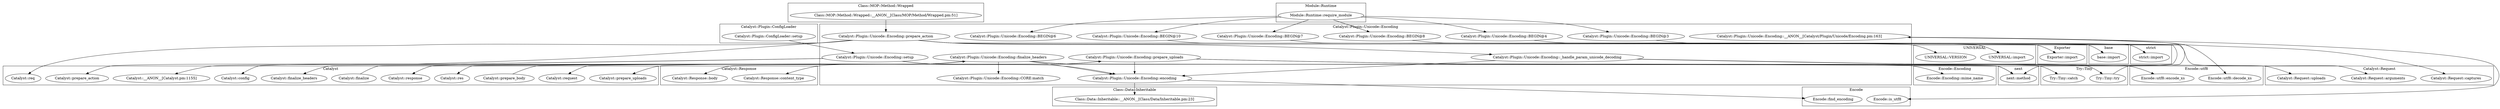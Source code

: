 digraph {
graph [overlap=false]
subgraph cluster_Catalyst {
	label="Catalyst";
	"Catalyst::prepare_body";
	"Catalyst::__ANON__[Catalyst.pm:1155]";
	"Catalyst::finalize_headers";
	"Catalyst::finalize";
	"Catalyst::config";
	"Catalyst::res";
	"Catalyst::response";
	"Catalyst::prepare_uploads";
	"Catalyst::request";
	"Catalyst::req";
	"Catalyst::prepare_action";
}
subgraph cluster_Catalyst_Plugin_ConfigLoader {
	label="Catalyst::Plugin::ConfigLoader";
	"Catalyst::Plugin::ConfigLoader::setup";
}
subgraph cluster_Catalyst_Request {
	label="Catalyst::Request";
	"Catalyst::Request::uploads";
	"Catalyst::Request::arguments";
	"Catalyst::Request::captures";
}
subgraph cluster_next {
	label="next";
	"next::method";
}
subgraph cluster_Try_Tiny {
	label="Try::Tiny";
	"Try::Tiny::catch";
	"Try::Tiny::try";
}
subgraph cluster_UNIVERSAL {
	label="UNIVERSAL";
	"UNIVERSAL::import";
	"UNIVERSAL::VERSION";
}
subgraph cluster_Encode_Encoding {
	label="Encode::Encoding";
	"Encode::Encoding::mime_name";
}
subgraph cluster_Class_MOP_Method_Wrapped {
	label="Class::MOP::Method::Wrapped";
	"Class::MOP::Method::Wrapped::__ANON__[Class/MOP/Method/Wrapped.pm:51]";
}
subgraph cluster_Encode_utf8 {
	label="Encode::utf8";
	"Encode::utf8::encode_xs";
	"Encode::utf8::decode_xs";
}
subgraph cluster_base {
	label="base";
	"base::import";
}
subgraph cluster_Module_Runtime {
	label="Module::Runtime";
	"Module::Runtime::require_module";
}
subgraph cluster_Exporter {
	label="Exporter";
	"Exporter::import";
}
subgraph cluster_Encode {
	label="Encode";
	"Encode::find_encoding";
	"Encode::is_utf8";
}
subgraph cluster_Catalyst_Plugin_Unicode_Encoding {
	label="Catalyst::Plugin::Unicode::Encoding";
	"Catalyst::Plugin::Unicode::Encoding::BEGIN@10";
	"Catalyst::Plugin::Unicode::Encoding::setup";
	"Catalyst::Plugin::Unicode::Encoding::BEGIN@8";
	"Catalyst::Plugin::Unicode::Encoding::prepare_action";
	"Catalyst::Plugin::Unicode::Encoding::encoding";
	"Catalyst::Plugin::Unicode::Encoding::BEGIN@4";
	"Catalyst::Plugin::Unicode::Encoding::CORE:match";
	"Catalyst::Plugin::Unicode::Encoding::BEGIN@3";
	"Catalyst::Plugin::Unicode::Encoding::BEGIN@6";
	"Catalyst::Plugin::Unicode::Encoding::_handle_param_unicode_decoding";
	"Catalyst::Plugin::Unicode::Encoding::prepare_uploads";
	"Catalyst::Plugin::Unicode::Encoding::__ANON__[Catalyst/Plugin/Unicode/Encoding.pm:163]";
	"Catalyst::Plugin::Unicode::Encoding::finalize_headers";
	"Catalyst::Plugin::Unicode::Encoding::BEGIN@7";
}
subgraph cluster_Class_Data_Inheritable {
	label="Class::Data::Inheritable";
	"Class::Data::Inheritable::__ANON__[Class/Data/Inheritable.pm:23]";
}
subgraph cluster_strict {
	label="strict";
	"strict::import";
}
subgraph cluster_Catalyst_Response {
	label="Catalyst::Response";
	"Catalyst::Response::body";
	"Catalyst::Response::content_type";
}
"Catalyst::Plugin::Unicode::Encoding::encoding" -> "Class::Data::Inheritable::__ANON__[Class/Data/Inheritable.pm:23]";
"Catalyst::Plugin::Unicode::Encoding::setup" -> "Catalyst::config";
"Catalyst::Plugin::Unicode::Encoding::finalize_headers" -> "Catalyst::Response::content_type";
"Catalyst::Plugin::Unicode::Encoding::prepare_uploads" -> "Catalyst::prepare_uploads";
"Module::Runtime::require_module" -> "Catalyst::Plugin::Unicode::Encoding::BEGIN@10";
"Module::Runtime::require_module" -> "Catalyst::Plugin::Unicode::Encoding::BEGIN@7";
"Catalyst::Plugin::Unicode::Encoding::finalize_headers" -> "Catalyst::res";
"Catalyst::Plugin::Unicode::Encoding::finalize_headers" -> "Catalyst::Plugin::Unicode::Encoding::CORE:match";
"Catalyst::Plugin::Unicode::Encoding::__ANON__[Catalyst/Plugin/Unicode/Encoding.pm:163]" -> "Encode::utf8::decode_xs";
"Catalyst::Plugin::Unicode::Encoding::setup" -> "Catalyst::Plugin::Unicode::Encoding::encoding";
"Catalyst::Plugin::Unicode::Encoding::prepare_uploads" -> "Catalyst::Plugin::Unicode::Encoding::encoding";
"Catalyst::Plugin::Unicode::Encoding::_handle_param_unicode_decoding" -> "Catalyst::Plugin::Unicode::Encoding::encoding";
"Catalyst::Plugin::Unicode::Encoding::finalize_headers" -> "Catalyst::Plugin::Unicode::Encoding::encoding";
"Catalyst::Plugin::Unicode::Encoding::BEGIN@7" -> "UNIVERSAL::import";
"Catalyst::Plugin::Unicode::Encoding::setup" -> "Catalyst::__ANON__[Catalyst.pm:1155]";
"Catalyst::Plugin::Unicode::Encoding::prepare_action" -> "Catalyst::prepare_action";
"Catalyst::Plugin::Unicode::Encoding::prepare_uploads" -> "Catalyst::request";
"Catalyst::Plugin::Unicode::Encoding::_handle_param_unicode_decoding" -> "Try::Tiny::try";
"Catalyst::Plugin::Unicode::Encoding::_handle_param_unicode_decoding" -> "Try::Tiny::catch";
"Module::Runtime::require_module" -> "Catalyst::Plugin::Unicode::Encoding::BEGIN@3";
"Catalyst::Plugin::Unicode::Encoding::BEGIN@3" -> "strict::import";
"Catalyst::Plugin::Unicode::Encoding::finalize_headers" -> "Encode::utf8::encode_xs";
"Catalyst::Plugin::Unicode::Encoding::finalize_headers" -> "Catalyst::response";
"Catalyst::Plugin::Unicode::Encoding::finalize_headers" -> "Encode::Encoding::mime_name";
"Catalyst::Plugin::Unicode::Encoding::BEGIN@8" -> "Exporter::import";
"Class::MOP::Method::Wrapped::__ANON__[Class/MOP/Method/Wrapped.pm:51]" -> "Catalyst::Plugin::Unicode::Encoding::prepare_action";
"Catalyst::prepare_body" -> "Catalyst::Plugin::Unicode::Encoding::prepare_uploads";
"Module::Runtime::require_module" -> "Catalyst::Plugin::Unicode::Encoding::BEGIN@6";
"Catalyst::Plugin::Unicode::Encoding::BEGIN@4" -> "base::import";
"Catalyst::finalize" -> "Catalyst::Plugin::Unicode::Encoding::finalize_headers";
"Catalyst::Plugin::Unicode::Encoding::prepare_uploads" -> "Catalyst::Request::uploads";
"Module::Runtime::require_module" -> "Catalyst::Plugin::Unicode::Encoding::BEGIN@8";
"Catalyst::Plugin::Unicode::Encoding::finalize_headers" -> "Catalyst::Response::body";
"Catalyst::Plugin::Unicode::Encoding::__ANON__[Catalyst/Plugin/Unicode/Encoding.pm:163]" -> "Encode::is_utf8";
"Catalyst::Plugin::ConfigLoader::setup" -> "Catalyst::Plugin::Unicode::Encoding::setup";
"Catalyst::Plugin::Unicode::Encoding::prepare_action" -> "Catalyst::Request::arguments";
"Catalyst::Plugin::Unicode::Encoding::prepare_action" -> "Catalyst::Plugin::Unicode::Encoding::_handle_param_unicode_decoding";
"Try::Tiny::try" -> "Catalyst::Plugin::Unicode::Encoding::__ANON__[Catalyst/Plugin/Unicode/Encoding.pm:163]";
"Catalyst::Plugin::Unicode::Encoding::BEGIN@10" -> "UNIVERSAL::VERSION";
"Module::Runtime::require_module" -> "Catalyst::Plugin::Unicode::Encoding::BEGIN@4";
"Catalyst::Plugin::Unicode::Encoding::finalize_headers" -> "Catalyst::finalize_headers";
"Catalyst::Plugin::Unicode::Encoding::prepare_action" -> "Catalyst::Request::captures";
"Catalyst::Plugin::Unicode::Encoding::encoding" -> "Encode::find_encoding";
"Catalyst::Plugin::Unicode::Encoding::setup" -> "next::method";
"Catalyst::Plugin::Unicode::Encoding::prepare_action" -> "next::method";
"Catalyst::Plugin::Unicode::Encoding::prepare_uploads" -> "next::method";
"Catalyst::Plugin::Unicode::Encoding::finalize_headers" -> "next::method";
"Catalyst::Plugin::Unicode::Encoding::prepare_action" -> "Catalyst::req";
}
